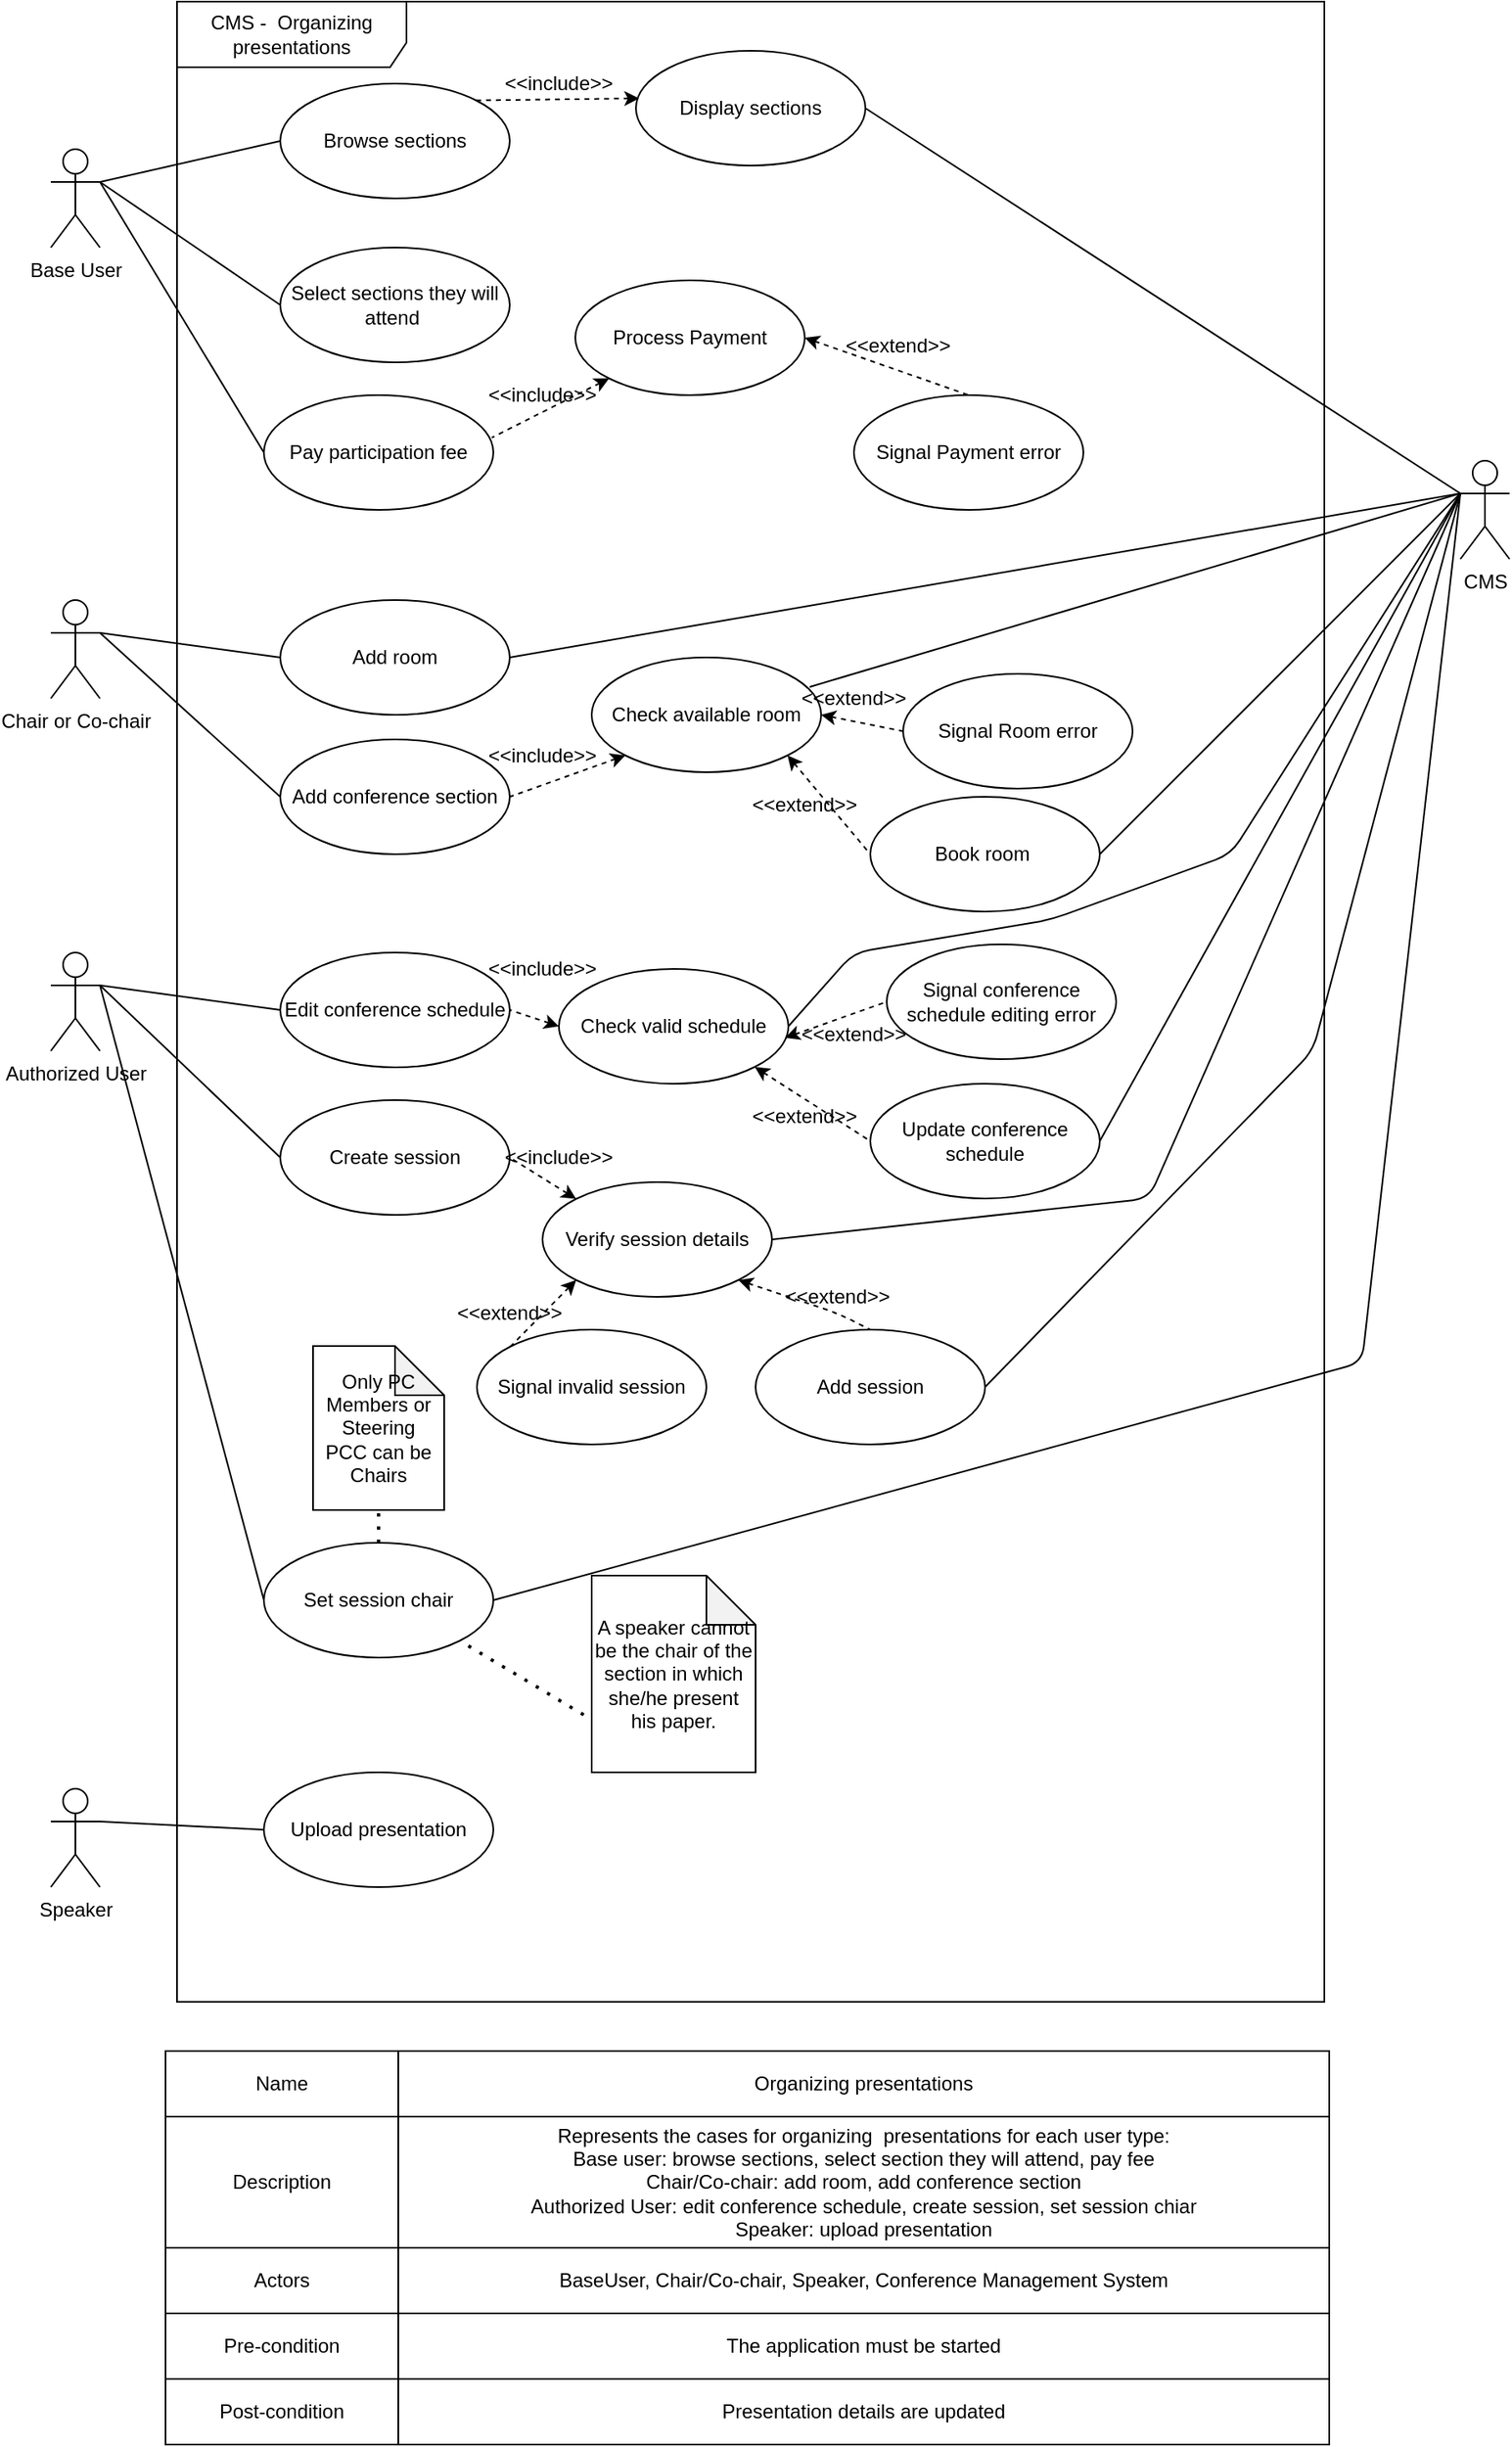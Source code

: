 <mxfile version="14.5.3" type="google"><diagram id="MR4UjKJfn12MCVjuTp6q" name="Page-1"><mxGraphModel dx="946" dy="645" grid="1" gridSize="10" guides="1" tooltips="1" connect="1" arrows="1" fold="1" page="1" pageScale="1" pageWidth="827" pageHeight="1169" math="0" shadow="0"><root><mxCell id="0"/><mxCell id="1" parent="0"/><mxCell id="hWDot5E9inQZJ0kTRJne-2" value="CMS - &amp;nbsp;Organizing presentations" style="shape=umlFrame;whiteSpace=wrap;html=1;width=140;height=40;" parent="1" vertex="1"><mxGeometry x="127" y="220" width="700" height="1220" as="geometry"/></mxCell><mxCell id="hWDot5E9inQZJ0kTRJne-3" value="Base User" style="shape=umlActor;verticalLabelPosition=bottom;verticalAlign=top;html=1;" parent="1" vertex="1"><mxGeometry x="50" y="310" width="30" height="60" as="geometry"/></mxCell><mxCell id="hWDot5E9inQZJ0kTRJne-4" value="Chair or Co-chair" style="shape=umlActor;verticalLabelPosition=bottom;verticalAlign=top;html=1;" parent="1" vertex="1"><mxGeometry x="50" y="585" width="30" height="60" as="geometry"/></mxCell><mxCell id="hWDot5E9inQZJ0kTRJne-5" value="Authorized User" style="shape=umlActor;verticalLabelPosition=bottom;verticalAlign=top;html=1;" parent="1" vertex="1"><mxGeometry x="50" y="800" width="30" height="60" as="geometry"/></mxCell><mxCell id="hWDot5E9inQZJ0kTRJne-6" value="Speaker" style="shape=umlActor;verticalLabelPosition=bottom;verticalAlign=top;html=1;" parent="1" vertex="1"><mxGeometry x="50" y="1310" width="30" height="60" as="geometry"/></mxCell><mxCell id="hWDot5E9inQZJ0kTRJne-7" value="Browse sections" style="ellipse;whiteSpace=wrap;html=1;" parent="1" vertex="1"><mxGeometry x="190" y="270" width="140" height="70" as="geometry"/></mxCell><mxCell id="hWDot5E9inQZJ0kTRJne-9" value="Select sections they will attend&amp;nbsp;" style="ellipse;whiteSpace=wrap;html=1;" parent="1" vertex="1"><mxGeometry x="190" y="370" width="140" height="70" as="geometry"/></mxCell><mxCell id="hWDot5E9inQZJ0kTRJne-11" value="Pay participation fee" style="ellipse;whiteSpace=wrap;html=1;" parent="1" vertex="1"><mxGeometry x="180" y="460" width="140" height="70" as="geometry"/></mxCell><mxCell id="hWDot5E9inQZJ0kTRJne-12" value="Add room" style="ellipse;whiteSpace=wrap;html=1;" parent="1" vertex="1"><mxGeometry x="190" y="585" width="140" height="70" as="geometry"/></mxCell><mxCell id="hWDot5E9inQZJ0kTRJne-13" value="Add conference section" style="ellipse;whiteSpace=wrap;html=1;" parent="1" vertex="1"><mxGeometry x="190" y="670" width="140" height="70" as="geometry"/></mxCell><mxCell id="hWDot5E9inQZJ0kTRJne-14" value="Edit conference schedule" style="ellipse;whiteSpace=wrap;html=1;" parent="1" vertex="1"><mxGeometry x="190" y="800" width="140" height="70" as="geometry"/></mxCell><mxCell id="hWDot5E9inQZJ0kTRJne-15" value="Create session" style="ellipse;whiteSpace=wrap;html=1;" parent="1" vertex="1"><mxGeometry x="190" y="890" width="140" height="70" as="geometry"/></mxCell><mxCell id="hWDot5E9inQZJ0kTRJne-16" value="Set session chair" style="ellipse;whiteSpace=wrap;html=1;" parent="1" vertex="1"><mxGeometry x="180" y="1160" width="140" height="70" as="geometry"/></mxCell><mxCell id="hWDot5E9inQZJ0kTRJne-17" value="Upload presentation" style="ellipse;whiteSpace=wrap;html=1;" parent="1" vertex="1"><mxGeometry x="180" y="1300" width="140" height="70" as="geometry"/></mxCell><mxCell id="hWDot5E9inQZJ0kTRJne-19" value="" style="endArrow=none;html=1;entryX=0;entryY=0.5;entryDx=0;entryDy=0;exitX=1;exitY=0.333;exitDx=0;exitDy=0;exitPerimeter=0;" parent="1" source="hWDot5E9inQZJ0kTRJne-3" target="hWDot5E9inQZJ0kTRJne-7" edge="1"><mxGeometry width="50" height="50" relative="1" as="geometry"><mxPoint x="120" y="370" as="sourcePoint"/><mxPoint x="170" y="320" as="targetPoint"/></mxGeometry></mxCell><mxCell id="hWDot5E9inQZJ0kTRJne-20" value="" style="endArrow=none;html=1;entryX=0;entryY=0.5;entryDx=0;entryDy=0;exitX=1;exitY=0.333;exitDx=0;exitDy=0;exitPerimeter=0;" parent="1" source="hWDot5E9inQZJ0kTRJne-3" target="hWDot5E9inQZJ0kTRJne-9" edge="1"><mxGeometry width="50" height="50" relative="1" as="geometry"><mxPoint x="370" y="540" as="sourcePoint"/><mxPoint x="420" y="490" as="targetPoint"/></mxGeometry></mxCell><mxCell id="hWDot5E9inQZJ0kTRJne-22" value="Process Payment" style="ellipse;whiteSpace=wrap;html=1;" parent="1" vertex="1"><mxGeometry x="370" y="390" width="140" height="70" as="geometry"/></mxCell><mxCell id="hWDot5E9inQZJ0kTRJne-23" value="Signal Payment error" style="ellipse;whiteSpace=wrap;html=1;" parent="1" vertex="1"><mxGeometry x="540" y="460" width="140" height="70" as="geometry"/></mxCell><mxCell id="hWDot5E9inQZJ0kTRJne-25" value="&amp;lt;&amp;lt;extend&amp;gt;&amp;gt;" style="text;html=1;strokeColor=none;fillColor=none;align=center;verticalAlign=middle;whiteSpace=wrap;rounded=0;" parent="1" vertex="1"><mxGeometry x="547" y="420" width="40" height="20" as="geometry"/></mxCell><mxCell id="hWDot5E9inQZJ0kTRJne-29" value="" style="endArrow=none;dashed=1;html=1;startArrow=classic;startFill=1;entryX=0.993;entryY=0.371;entryDx=0;entryDy=0;entryPerimeter=0;" parent="1" source="hWDot5E9inQZJ0kTRJne-22" target="hWDot5E9inQZJ0kTRJne-11" edge="1"><mxGeometry width="50" height="50" relative="1" as="geometry"><mxPoint x="360" y="450" as="sourcePoint"/><mxPoint x="510" y="430" as="targetPoint"/></mxGeometry></mxCell><mxCell id="hWDot5E9inQZJ0kTRJne-30" value="&amp;lt;&amp;lt;include&amp;gt;&amp;gt;" style="text;html=1;strokeColor=none;fillColor=none;align=center;verticalAlign=middle;whiteSpace=wrap;rounded=0;" parent="1" vertex="1"><mxGeometry x="330" y="450" width="40" height="20" as="geometry"/></mxCell><mxCell id="hWDot5E9inQZJ0kTRJne-32" value="" style="endArrow=none;dashed=1;html=1;startArrow=classic;startFill=1;entryX=0.5;entryY=0;entryDx=0;entryDy=0;exitX=1;exitY=0.5;exitDx=0;exitDy=0;" parent="1" source="hWDot5E9inQZJ0kTRJne-22" target="hWDot5E9inQZJ0kTRJne-23" edge="1"><mxGeometry width="50" height="50" relative="1" as="geometry"><mxPoint x="522.25" y="630" as="sourcePoint"/><mxPoint x="431.747" y="665.251" as="targetPoint"/></mxGeometry></mxCell><mxCell id="hWDot5E9inQZJ0kTRJne-33" value="CMS" style="shape=umlActor;verticalLabelPosition=bottom;verticalAlign=top;html=1;outlineConnect=0;" parent="1" vertex="1"><mxGeometry x="910" y="500" width="30" height="60" as="geometry"/></mxCell><mxCell id="hWDot5E9inQZJ0kTRJne-34" value="Display sections" style="ellipse;whiteSpace=wrap;html=1;" parent="1" vertex="1"><mxGeometry x="407" y="250" width="140" height="70" as="geometry"/></mxCell><mxCell id="hWDot5E9inQZJ0kTRJne-35" value="" style="endArrow=none;html=1;entryX=0;entryY=0.333;entryDx=0;entryDy=0;exitX=1;exitY=0.5;exitDx=0;exitDy=0;entryPerimeter=0;" parent="1" source="hWDot5E9inQZJ0kTRJne-34" target="hWDot5E9inQZJ0kTRJne-33" edge="1"><mxGeometry width="50" height="50" relative="1" as="geometry"><mxPoint x="650" y="335" as="sourcePoint"/><mxPoint x="760" y="310" as="targetPoint"/></mxGeometry></mxCell><mxCell id="hWDot5E9inQZJ0kTRJne-41" value="" style="endArrow=none;html=1;entryX=0;entryY=0.5;entryDx=0;entryDy=0;exitX=1;exitY=0.333;exitDx=0;exitDy=0;exitPerimeter=0;" parent="1" source="hWDot5E9inQZJ0kTRJne-3" target="hWDot5E9inQZJ0kTRJne-11" edge="1"><mxGeometry width="50" height="50" relative="1" as="geometry"><mxPoint x="90" y="340" as="sourcePoint"/><mxPoint x="200" y="415" as="targetPoint"/></mxGeometry></mxCell><mxCell id="hWDot5E9inQZJ0kTRJne-42" value="" style="endArrow=none;dashed=1;html=1;startArrow=classic;startFill=1;entryX=1;entryY=0;entryDx=0;entryDy=0;exitX=0.014;exitY=0.414;exitDx=0;exitDy=0;exitPerimeter=0;" parent="1" source="hWDot5E9inQZJ0kTRJne-34" target="hWDot5E9inQZJ0kTRJne-7" edge="1"><mxGeometry width="50" height="50" relative="1" as="geometry"><mxPoint x="401.483" y="266.889" as="sourcePoint"/><mxPoint x="330" y="303.11" as="targetPoint"/></mxGeometry></mxCell><mxCell id="hWDot5E9inQZJ0kTRJne-43" value="&amp;lt;&amp;lt;include&amp;gt;&amp;gt;" style="text;html=1;strokeColor=none;fillColor=none;align=center;verticalAlign=middle;whiteSpace=wrap;rounded=0;" parent="1" vertex="1"><mxGeometry x="340" y="260" width="40" height="20" as="geometry"/></mxCell><mxCell id="hWDot5E9inQZJ0kTRJne-44" value="" style="endArrow=none;html=1;exitX=0;exitY=0.333;exitDx=0;exitDy=0;exitPerimeter=0;entryX=1;entryY=0.5;entryDx=0;entryDy=0;" parent="1" source="hWDot5E9inQZJ0kTRJne-33" target="hWDot5E9inQZJ0kTRJne-12" edge="1"><mxGeometry width="50" height="50" relative="1" as="geometry"><mxPoint x="570" y="610" as="sourcePoint"/><mxPoint x="470" y="600" as="targetPoint"/></mxGeometry></mxCell><mxCell id="hWDot5E9inQZJ0kTRJne-45" value="" style="endArrow=none;html=1;exitX=0;exitY=0.5;exitDx=0;exitDy=0;entryX=1;entryY=0.333;entryDx=0;entryDy=0;entryPerimeter=0;" parent="1" source="hWDot5E9inQZJ0kTRJne-12" target="hWDot5E9inQZJ0kTRJne-4" edge="1"><mxGeometry width="50" height="50" relative="1" as="geometry"><mxPoint x="920" y="530" as="sourcePoint"/><mxPoint x="340" y="630" as="targetPoint"/></mxGeometry></mxCell><mxCell id="hWDot5E9inQZJ0kTRJne-46" value="" style="endArrow=none;html=1;exitX=0;exitY=0.5;exitDx=0;exitDy=0;entryX=1;entryY=0.333;entryDx=0;entryDy=0;entryPerimeter=0;" parent="1" source="hWDot5E9inQZJ0kTRJne-13" target="hWDot5E9inQZJ0kTRJne-4" edge="1"><mxGeometry width="50" height="50" relative="1" as="geometry"><mxPoint x="200" y="630" as="sourcePoint"/><mxPoint x="90" y="615" as="targetPoint"/></mxGeometry></mxCell><mxCell id="hWDot5E9inQZJ0kTRJne-47" value="" style="endArrow=none;html=1;exitX=0;exitY=0.333;exitDx=0;exitDy=0;exitPerimeter=0;entryX=0.95;entryY=0.257;entryDx=0;entryDy=0;entryPerimeter=0;" parent="1" source="hWDot5E9inQZJ0kTRJne-33" target="hWDot5E9inQZJ0kTRJne-53" edge="1"><mxGeometry width="50" height="50" relative="1" as="geometry"><mxPoint x="540" y="730" as="sourcePoint"/><mxPoint x="530" y="640" as="targetPoint"/></mxGeometry></mxCell><mxCell id="hWDot5E9inQZJ0kTRJne-48" value="" style="endArrow=none;html=1;entryX=0;entryY=0.5;entryDx=0;entryDy=0;exitX=1;exitY=0.333;exitDx=0;exitDy=0;exitPerimeter=0;" parent="1" source="hWDot5E9inQZJ0kTRJne-5" target="hWDot5E9inQZJ0kTRJne-14" edge="1"><mxGeometry width="50" height="50" relative="1" as="geometry"><mxPoint x="130" y="850" as="sourcePoint"/><mxPoint x="180" y="800" as="targetPoint"/></mxGeometry></mxCell><mxCell id="hWDot5E9inQZJ0kTRJne-49" value="" style="endArrow=none;html=1;entryX=0;entryY=0.5;entryDx=0;entryDy=0;" parent="1" target="hWDot5E9inQZJ0kTRJne-15" edge="1"><mxGeometry width="50" height="50" relative="1" as="geometry"><mxPoint x="80" y="820" as="sourcePoint"/><mxPoint x="530" y="780" as="targetPoint"/></mxGeometry></mxCell><mxCell id="hWDot5E9inQZJ0kTRJne-53" value="Check available room" style="ellipse;whiteSpace=wrap;html=1;" parent="1" vertex="1"><mxGeometry x="380" y="620" width="140" height="70" as="geometry"/></mxCell><mxCell id="hWDot5E9inQZJ0kTRJne-55" value="&amp;lt;&amp;lt;include&amp;gt;&amp;gt;" style="text;html=1;strokeColor=none;fillColor=none;align=center;verticalAlign=middle;whiteSpace=wrap;rounded=0;" parent="1" vertex="1"><mxGeometry x="330" y="670" width="40" height="20" as="geometry"/></mxCell><mxCell id="hWDot5E9inQZJ0kTRJne-56" value="" style="endArrow=none;dashed=1;html=1;startArrow=classic;startFill=1;entryX=1;entryY=0.5;entryDx=0;entryDy=0;exitX=0;exitY=1;exitDx=0;exitDy=0;" parent="1" source="hWDot5E9inQZJ0kTRJne-53" target="hWDot5E9inQZJ0kTRJne-13" edge="1"><mxGeometry width="50" height="50" relative="1" as="geometry"><mxPoint x="395.743" y="703.779" as="sourcePoint"/><mxPoint x="324.26" y="740" as="targetPoint"/></mxGeometry></mxCell><mxCell id="hWDot5E9inQZJ0kTRJne-57" value="Signal Room error" style="ellipse;whiteSpace=wrap;html=1;" parent="1" vertex="1"><mxGeometry x="570" y="630" width="140" height="70" as="geometry"/></mxCell><mxCell id="hWDot5E9inQZJ0kTRJne-58" value="&amp;lt;&amp;lt;extend&amp;gt;&amp;gt;" style="text;html=1;strokeColor=none;fillColor=none;align=center;verticalAlign=middle;whiteSpace=wrap;rounded=0;" parent="1" vertex="1"><mxGeometry x="520" y="635" width="40" height="20" as="geometry"/></mxCell><mxCell id="hWDot5E9inQZJ0kTRJne-59" value="" style="endArrow=none;dashed=1;html=1;startArrow=classic;startFill=1;entryX=0;entryY=0.5;entryDx=0;entryDy=0;exitX=1;exitY=0.5;exitDx=0;exitDy=0;" parent="1" source="hWDot5E9inQZJ0kTRJne-53" target="hWDot5E9inQZJ0kTRJne-57" edge="1"><mxGeometry width="50" height="50" relative="1" as="geometry"><mxPoint x="540" y="655" as="sourcePoint"/><mxPoint x="640" y="690" as="targetPoint"/></mxGeometry></mxCell><mxCell id="hWDot5E9inQZJ0kTRJne-60" value="Book room&amp;nbsp;" style="ellipse;whiteSpace=wrap;html=1;" parent="1" vertex="1"><mxGeometry x="550" y="705" width="140" height="70" as="geometry"/></mxCell><mxCell id="hWDot5E9inQZJ0kTRJne-61" value="" style="endArrow=none;dashed=1;html=1;startArrow=classic;startFill=1;entryX=0;entryY=0.5;entryDx=0;entryDy=0;exitX=1;exitY=1;exitDx=0;exitDy=0;" parent="1" source="hWDot5E9inQZJ0kTRJne-53" target="hWDot5E9inQZJ0kTRJne-60" edge="1"><mxGeometry width="50" height="50" relative="1" as="geometry"><mxPoint x="560.503" y="704.999" as="sourcePoint"/><mxPoint x="490" y="730.25" as="targetPoint"/></mxGeometry></mxCell><mxCell id="hWDot5E9inQZJ0kTRJne-62" value="&amp;lt;&amp;lt;extend&amp;gt;&amp;gt;" style="text;html=1;strokeColor=none;fillColor=none;align=center;verticalAlign=middle;whiteSpace=wrap;rounded=0;" parent="1" vertex="1"><mxGeometry x="490" y="700" width="40" height="20" as="geometry"/></mxCell><mxCell id="hWDot5E9inQZJ0kTRJne-63" value="" style="endArrow=none;html=1;entryX=0;entryY=0.333;entryDx=0;entryDy=0;entryPerimeter=0;exitX=1;exitY=0.5;exitDx=0;exitDy=0;" parent="1" source="hWDot5E9inQZJ0kTRJne-60" target="hWDot5E9inQZJ0kTRJne-33" edge="1"><mxGeometry width="50" height="50" relative="1" as="geometry"><mxPoint x="840" y="610" as="sourcePoint"/><mxPoint x="890" y="560" as="targetPoint"/></mxGeometry></mxCell><mxCell id="hWDot5E9inQZJ0kTRJne-65" value="Check valid schedule" style="ellipse;whiteSpace=wrap;html=1;" parent="1" vertex="1"><mxGeometry x="360" y="810" width="140" height="70" as="geometry"/></mxCell><mxCell id="hWDot5E9inQZJ0kTRJne-66" value="Signal conference schedule editing error" style="ellipse;whiteSpace=wrap;html=1;" parent="1" vertex="1"><mxGeometry x="560" y="795" width="140" height="70" as="geometry"/></mxCell><mxCell id="hWDot5E9inQZJ0kTRJne-68" value="Update conference schedule" style="ellipse;whiteSpace=wrap;html=1;" parent="1" vertex="1"><mxGeometry x="550" y="880" width="140" height="70" as="geometry"/></mxCell><mxCell id="hWDot5E9inQZJ0kTRJne-69" value="" style="endArrow=none;dashed=1;html=1;startArrow=classic;startFill=1;entryX=1;entryY=0.5;entryDx=0;entryDy=0;exitX=0;exitY=0.5;exitDx=0;exitDy=0;" parent="1" source="hWDot5E9inQZJ0kTRJne-65" target="hWDot5E9inQZJ0kTRJne-14" edge="1"><mxGeometry width="50" height="50" relative="1" as="geometry"><mxPoint x="390.503" y="749.749" as="sourcePoint"/><mxPoint x="320" y="775" as="targetPoint"/></mxGeometry></mxCell><mxCell id="hWDot5E9inQZJ0kTRJne-70" value="&amp;lt;&amp;lt;include&amp;gt;&amp;gt;" style="text;html=1;strokeColor=none;fillColor=none;align=center;verticalAlign=middle;whiteSpace=wrap;rounded=0;" parent="1" vertex="1"><mxGeometry x="330" y="800" width="40" height="20" as="geometry"/></mxCell><mxCell id="hWDot5E9inQZJ0kTRJne-71" value="" style="endArrow=none;html=1;exitX=1;exitY=0.5;exitDx=0;exitDy=0;" parent="1" source="hWDot5E9inQZJ0kTRJne-65" edge="1"><mxGeometry width="50" height="50" relative="1" as="geometry"><mxPoint x="700" y="750" as="sourcePoint"/><mxPoint x="910" y="520" as="targetPoint"/><Array as="points"><mxPoint x="540" y="800"/><mxPoint x="660" y="780"/><mxPoint x="770" y="740"/></Array></mxGeometry></mxCell><mxCell id="hWDot5E9inQZJ0kTRJne-72" value="" style="endArrow=none;dashed=1;html=1;startArrow=classic;startFill=1;entryX=0;entryY=0.5;entryDx=0;entryDy=0;exitX=0.986;exitY=0.6;exitDx=0;exitDy=0;exitPerimeter=0;" parent="1" source="hWDot5E9inQZJ0kTRJne-65" target="hWDot5E9inQZJ0kTRJne-66" edge="1"><mxGeometry width="50" height="50" relative="1" as="geometry"><mxPoint x="480" y="910" as="sourcePoint"/><mxPoint x="507" y="920" as="targetPoint"/><Array as="points"/></mxGeometry></mxCell><mxCell id="hWDot5E9inQZJ0kTRJne-73" value="&amp;lt;&amp;lt;extend&amp;gt;&amp;gt;" style="text;html=1;strokeColor=none;fillColor=none;align=center;verticalAlign=middle;whiteSpace=wrap;rounded=0;" parent="1" vertex="1"><mxGeometry x="520" y="840" width="40" height="20" as="geometry"/></mxCell><mxCell id="hWDot5E9inQZJ0kTRJne-75" value="" style="endArrow=none;dashed=1;html=1;startArrow=classic;startFill=1;entryX=0;entryY=0.5;entryDx=0;entryDy=0;exitX=1;exitY=1;exitDx=0;exitDy=0;" parent="1" source="hWDot5E9inQZJ0kTRJne-65" target="hWDot5E9inQZJ0kTRJne-68" edge="1"><mxGeometry width="50" height="50" relative="1" as="geometry"><mxPoint x="470.0" y="926" as="sourcePoint"/><mxPoint x="531.96" y="904" as="targetPoint"/><Array as="points"/></mxGeometry></mxCell><mxCell id="hWDot5E9inQZJ0kTRJne-76" value="&amp;lt;&amp;lt;extend&amp;gt;&amp;gt;" style="text;html=1;strokeColor=none;fillColor=none;align=center;verticalAlign=middle;whiteSpace=wrap;rounded=0;" parent="1" vertex="1"><mxGeometry x="490" y="890" width="40" height="20" as="geometry"/></mxCell><mxCell id="hWDot5E9inQZJ0kTRJne-77" value="" style="endArrow=none;html=1;entryX=0;entryY=0.333;entryDx=0;entryDy=0;entryPerimeter=0;exitX=1;exitY=0.5;exitDx=0;exitDy=0;" parent="1" source="hWDot5E9inQZJ0kTRJne-68" target="hWDot5E9inQZJ0kTRJne-33" edge="1"><mxGeometry width="50" height="50" relative="1" as="geometry"><mxPoint x="710" y="850" as="sourcePoint"/><mxPoint x="930" y="630" as="targetPoint"/></mxGeometry></mxCell><mxCell id="hWDot5E9inQZJ0kTRJne-78" value="" style="endArrow=none;html=1;entryX=1;entryY=0.333;entryDx=0;entryDy=0;entryPerimeter=0;exitX=0;exitY=0.5;exitDx=0;exitDy=0;" parent="1" source="hWDot5E9inQZJ0kTRJne-16" target="hWDot5E9inQZJ0kTRJne-5" edge="1"><mxGeometry width="50" height="50" relative="1" as="geometry"><mxPoint x="150" y="1020" as="sourcePoint"/><mxPoint x="200" y="970" as="targetPoint"/></mxGeometry></mxCell><mxCell id="hWDot5E9inQZJ0kTRJne-79" value="Verify session details" style="ellipse;whiteSpace=wrap;html=1;" parent="1" vertex="1"><mxGeometry x="350" y="940" width="140" height="70" as="geometry"/></mxCell><mxCell id="hWDot5E9inQZJ0kTRJne-80" value="Signal invalid session" style="ellipse;whiteSpace=wrap;html=1;" parent="1" vertex="1"><mxGeometry x="310" y="1030" width="140" height="70" as="geometry"/></mxCell><mxCell id="hWDot5E9inQZJ0kTRJne-83" value="" style="endArrow=none;dashed=1;html=1;startArrow=classic;startFill=1;entryX=1;entryY=0.5;entryDx=0;entryDy=0;exitX=0;exitY=0;exitDx=0;exitDy=0;" parent="1" source="hWDot5E9inQZJ0kTRJne-79" target="hWDot5E9inQZJ0kTRJne-15" edge="1"><mxGeometry width="50" height="50" relative="1" as="geometry"><mxPoint x="350" y="980" as="sourcePoint"/><mxPoint x="320" y="970" as="targetPoint"/><Array as="points"/></mxGeometry></mxCell><mxCell id="hWDot5E9inQZJ0kTRJne-84" value="&amp;lt;&amp;lt;include&amp;gt;&amp;gt;" style="text;html=1;strokeColor=none;fillColor=none;align=center;verticalAlign=middle;whiteSpace=wrap;rounded=0;" parent="1" vertex="1"><mxGeometry x="340" y="915" width="40" height="20" as="geometry"/></mxCell><mxCell id="hWDot5E9inQZJ0kTRJne-85" value="" style="endArrow=none;html=1;exitX=1;exitY=0.5;exitDx=0;exitDy=0;entryX=0;entryY=0.333;entryDx=0;entryDy=0;entryPerimeter=0;" parent="1" source="hWDot5E9inQZJ0kTRJne-79" target="hWDot5E9inQZJ0kTRJne-33" edge="1"><mxGeometry width="50" height="50" relative="1" as="geometry"><mxPoint x="750" y="990" as="sourcePoint"/><mxPoint x="910" y="790" as="targetPoint"/><Array as="points"><mxPoint x="720" y="950"/></Array></mxGeometry></mxCell><mxCell id="hWDot5E9inQZJ0kTRJne-86" value="" style="endArrow=none;dashed=1;html=1;startArrow=classic;startFill=1;entryX=0;entryY=0;entryDx=0;entryDy=0;exitX=0;exitY=1;exitDx=0;exitDy=0;" parent="1" source="hWDot5E9inQZJ0kTRJne-79" target="hWDot5E9inQZJ0kTRJne-80" edge="1"><mxGeometry width="50" height="50" relative="1" as="geometry"><mxPoint x="459.497" y="1069.999" as="sourcePoint"/><mxPoint x="530" y="1115.25" as="targetPoint"/><Array as="points"/></mxGeometry></mxCell><mxCell id="hWDot5E9inQZJ0kTRJne-87" value="&amp;lt;&amp;lt;extend&amp;gt;&amp;gt;" style="text;html=1;strokeColor=none;fillColor=none;align=center;verticalAlign=middle;whiteSpace=wrap;rounded=0;" parent="1" vertex="1"><mxGeometry x="310" y="1010" width="40" height="20" as="geometry"/></mxCell><mxCell id="hWDot5E9inQZJ0kTRJne-89" value="Add session" style="ellipse;whiteSpace=wrap;html=1;" parent="1" vertex="1"><mxGeometry x="480" y="1030" width="140" height="70" as="geometry"/></mxCell><mxCell id="hWDot5E9inQZJ0kTRJne-91" value="" style="endArrow=none;dashed=1;html=1;startArrow=classic;startFill=1;entryX=0.5;entryY=0;entryDx=0;entryDy=0;exitX=1;exitY=1;exitDx=0;exitDy=0;" parent="1" source="hWDot5E9inQZJ0kTRJne-79" target="hWDot5E9inQZJ0kTRJne-89" edge="1"><mxGeometry width="50" height="50" relative="1" as="geometry"><mxPoint x="390.503" y="970.251" as="sourcePoint"/><mxPoint x="350" y="945" as="targetPoint"/><Array as="points"><mxPoint x="530" y="1020"/></Array></mxGeometry></mxCell><mxCell id="hWDot5E9inQZJ0kTRJne-93" value="" style="endArrow=none;html=1;exitX=1;exitY=0.5;exitDx=0;exitDy=0;" parent="1" source="hWDot5E9inQZJ0kTRJne-89" edge="1"><mxGeometry width="50" height="50" relative="1" as="geometry"><mxPoint x="700" y="925" as="sourcePoint"/><mxPoint x="910" y="520" as="targetPoint"/><Array as="points"><mxPoint x="820" y="860"/></Array></mxGeometry></mxCell><mxCell id="hWDot5E9inQZJ0kTRJne-94" value="&amp;lt;&amp;lt;extend&amp;gt;&amp;gt;" style="text;html=1;strokeColor=none;fillColor=none;align=center;verticalAlign=middle;whiteSpace=wrap;rounded=0;" parent="1" vertex="1"><mxGeometry x="510" y="1000" width="40" height="20" as="geometry"/></mxCell><mxCell id="hWDot5E9inQZJ0kTRJne-95" value="&lt;div&gt;Only PC Members or Steering&lt;/div&gt;&lt;div&gt;PCC can be Chairs&lt;/div&gt;" style="shape=note;whiteSpace=wrap;html=1;backgroundOutline=1;darkOpacity=0.05;" parent="1" vertex="1"><mxGeometry x="210" y="1040" width="80" height="100" as="geometry"/></mxCell><mxCell id="hWDot5E9inQZJ0kTRJne-96" value="" style="endArrow=none;html=1;entryX=1;entryY=0.5;entryDx=0;entryDy=0;exitX=0;exitY=0.333;exitDx=0;exitDy=0;exitPerimeter=0;" parent="1" source="hWDot5E9inQZJ0kTRJne-33" target="hWDot5E9inQZJ0kTRJne-16" edge="1"><mxGeometry width="50" height="50" relative="1" as="geometry"><mxPoint x="910" y="970" as="sourcePoint"/><mxPoint x="341.5" y="1207.99" as="targetPoint"/><Array as="points"><mxPoint x="850" y="1050"/></Array></mxGeometry></mxCell><mxCell id="hWDot5E9inQZJ0kTRJne-97" value="" style="endArrow=none;dashed=1;html=1;dashPattern=1 3;strokeWidth=2;exitX=0.5;exitY=0;exitDx=0;exitDy=0;entryX=0.5;entryY=1;entryDx=0;entryDy=0;entryPerimeter=0;" parent="1" source="hWDot5E9inQZJ0kTRJne-16" target="hWDot5E9inQZJ0kTRJne-95" edge="1"><mxGeometry width="50" height="50" relative="1" as="geometry"><mxPoint x="210" y="1200" as="sourcePoint"/><mxPoint x="260" y="1150" as="targetPoint"/></mxGeometry></mxCell><mxCell id="hWDot5E9inQZJ0kTRJne-98" value="" style="endArrow=none;html=1;exitX=1;exitY=0.333;exitDx=0;exitDy=0;exitPerimeter=0;entryX=0;entryY=0.5;entryDx=0;entryDy=0;" parent="1" source="hWDot5E9inQZJ0kTRJne-6" target="hWDot5E9inQZJ0kTRJne-17" edge="1"><mxGeometry width="50" height="50" relative="1" as="geometry"><mxPoint x="480" y="1330" as="sourcePoint"/><mxPoint x="530" y="1280" as="targetPoint"/></mxGeometry></mxCell><mxCell id="hWDot5E9inQZJ0kTRJne-100" value="" style="endArrow=none;dashed=1;html=1;dashPattern=1 3;strokeWidth=2;entryX=1;entryY=1;entryDx=0;entryDy=0;exitX=0.02;exitY=0.742;exitDx=0;exitDy=0;exitPerimeter=0;" parent="1" source="hWDot5E9inQZJ0kTRJne-101" target="hWDot5E9inQZJ0kTRJne-16" edge="1"><mxGeometry width="50" height="50" relative="1" as="geometry"><mxPoint x="379" y="1240" as="sourcePoint"/><mxPoint x="520" y="1250" as="targetPoint"/></mxGeometry></mxCell><mxCell id="hWDot5E9inQZJ0kTRJne-101" value="&lt;div&gt;A speaker cannot be the chair of the section in which&lt;/div&gt;&lt;div&gt;she/he present his paper.&lt;/div&gt;" style="shape=note;whiteSpace=wrap;html=1;backgroundOutline=1;darkOpacity=0.05;" parent="1" vertex="1"><mxGeometry x="380" y="1180" width="100" height="120" as="geometry"/></mxCell><mxCell id="zy7IukjGbyL9bshMt6Eu-1" value="" style="shape=table;html=1;whiteSpace=wrap;startSize=0;container=1;collapsible=0;childLayout=tableLayout;" vertex="1" parent="1"><mxGeometry x="120" y="1470" width="710" height="240" as="geometry"/></mxCell><mxCell id="zy7IukjGbyL9bshMt6Eu-2" value="" style="shape=partialRectangle;html=1;whiteSpace=wrap;collapsible=0;dropTarget=0;pointerEvents=0;fillColor=none;top=0;left=0;bottom=0;right=0;points=[[0,0.5],[1,0.5]];portConstraint=eastwest;" vertex="1" parent="zy7IukjGbyL9bshMt6Eu-1"><mxGeometry width="710" height="40" as="geometry"/></mxCell><mxCell id="zy7IukjGbyL9bshMt6Eu-3" value="Name" style="shape=partialRectangle;html=1;whiteSpace=wrap;connectable=0;overflow=hidden;fillColor=none;top=0;left=0;bottom=0;right=0;" vertex="1" parent="zy7IukjGbyL9bshMt6Eu-2"><mxGeometry width="142" height="40" as="geometry"/></mxCell><mxCell id="zy7IukjGbyL9bshMt6Eu-4" value="Organizing presentations" style="shape=partialRectangle;html=1;whiteSpace=wrap;connectable=0;overflow=hidden;fillColor=none;top=0;left=0;bottom=0;right=0;" vertex="1" parent="zy7IukjGbyL9bshMt6Eu-2"><mxGeometry x="142" width="568" height="40" as="geometry"/></mxCell><mxCell id="zy7IukjGbyL9bshMt6Eu-5" value="" style="shape=partialRectangle;html=1;whiteSpace=wrap;collapsible=0;dropTarget=0;pointerEvents=0;fillColor=none;top=0;left=0;bottom=0;right=0;points=[[0,0.5],[1,0.5]];portConstraint=eastwest;" vertex="1" parent="zy7IukjGbyL9bshMt6Eu-1"><mxGeometry y="40" width="710" height="80" as="geometry"/></mxCell><mxCell id="zy7IukjGbyL9bshMt6Eu-6" value="Description" style="shape=partialRectangle;html=1;whiteSpace=wrap;connectable=0;overflow=hidden;fillColor=none;top=0;left=0;bottom=0;right=0;" vertex="1" parent="zy7IukjGbyL9bshMt6Eu-5"><mxGeometry width="142" height="80" as="geometry"/></mxCell><mxCell id="zy7IukjGbyL9bshMt6Eu-7" value="Represents the cases for organizing &amp;nbsp;presentations for each user type:&lt;br&gt;Base user: browse sections, select section they will attend, pay fee&lt;br&gt;Chair/Co-chair: add room, add conference section&lt;br&gt;Authorized User: edit conference schedule, create session, set session chiar&lt;br&gt;Speaker: upload presentation" style="shape=partialRectangle;html=1;whiteSpace=wrap;connectable=0;overflow=hidden;fillColor=none;top=0;left=0;bottom=0;right=0;" vertex="1" parent="zy7IukjGbyL9bshMt6Eu-5"><mxGeometry x="142" width="568" height="80" as="geometry"/></mxCell><mxCell id="zy7IukjGbyL9bshMt6Eu-8" value="" style="shape=partialRectangle;html=1;whiteSpace=wrap;collapsible=0;dropTarget=0;pointerEvents=0;fillColor=none;top=0;left=0;bottom=0;right=0;points=[[0,0.5],[1,0.5]];portConstraint=eastwest;" vertex="1" parent="zy7IukjGbyL9bshMt6Eu-1"><mxGeometry y="120" width="710" height="40" as="geometry"/></mxCell><mxCell id="zy7IukjGbyL9bshMt6Eu-9" value="Actors" style="shape=partialRectangle;html=1;whiteSpace=wrap;connectable=0;overflow=hidden;fillColor=none;top=0;left=0;bottom=0;right=0;" vertex="1" parent="zy7IukjGbyL9bshMt6Eu-8"><mxGeometry width="142" height="40" as="geometry"/></mxCell><mxCell id="zy7IukjGbyL9bshMt6Eu-10" value="BaseUser, Chair/Co-chair, Speaker, Conference Management System" style="shape=partialRectangle;html=1;whiteSpace=wrap;connectable=0;overflow=hidden;fillColor=none;top=0;left=0;bottom=0;right=0;" vertex="1" parent="zy7IukjGbyL9bshMt6Eu-8"><mxGeometry x="142" width="568" height="40" as="geometry"/></mxCell><mxCell id="zy7IukjGbyL9bshMt6Eu-11" value="" style="shape=partialRectangle;html=1;whiteSpace=wrap;collapsible=0;dropTarget=0;pointerEvents=0;fillColor=none;top=0;left=0;bottom=0;right=0;points=[[0,0.5],[1,0.5]];portConstraint=eastwest;" vertex="1" parent="zy7IukjGbyL9bshMt6Eu-1"><mxGeometry y="160" width="710" height="40" as="geometry"/></mxCell><mxCell id="zy7IukjGbyL9bshMt6Eu-12" value="Pre-condition" style="shape=partialRectangle;html=1;whiteSpace=wrap;connectable=0;overflow=hidden;fillColor=none;top=0;left=0;bottom=0;right=0;" vertex="1" parent="zy7IukjGbyL9bshMt6Eu-11"><mxGeometry width="142" height="40" as="geometry"/></mxCell><mxCell id="zy7IukjGbyL9bshMt6Eu-13" value="The application must be started" style="shape=partialRectangle;html=1;whiteSpace=wrap;connectable=0;overflow=hidden;fillColor=none;top=0;left=0;bottom=0;right=0;" vertex="1" parent="zy7IukjGbyL9bshMt6Eu-11"><mxGeometry x="142" width="568" height="40" as="geometry"/></mxCell><mxCell id="zy7IukjGbyL9bshMt6Eu-14" value="" style="shape=partialRectangle;html=1;whiteSpace=wrap;collapsible=0;dropTarget=0;pointerEvents=0;fillColor=none;top=0;left=0;bottom=0;right=0;points=[[0,0.5],[1,0.5]];portConstraint=eastwest;" vertex="1" parent="zy7IukjGbyL9bshMt6Eu-1"><mxGeometry y="200" width="710" height="40" as="geometry"/></mxCell><mxCell id="zy7IukjGbyL9bshMt6Eu-15" value="Post-condition" style="shape=partialRectangle;html=1;whiteSpace=wrap;connectable=0;overflow=hidden;fillColor=none;top=0;left=0;bottom=0;right=0;" vertex="1" parent="zy7IukjGbyL9bshMt6Eu-14"><mxGeometry width="142" height="40" as="geometry"/></mxCell><mxCell id="zy7IukjGbyL9bshMt6Eu-16" value="Presentation details are updated" style="shape=partialRectangle;html=1;whiteSpace=wrap;connectable=0;overflow=hidden;fillColor=none;top=0;left=0;bottom=0;right=0;" vertex="1" parent="zy7IukjGbyL9bshMt6Eu-14"><mxGeometry x="142" width="568" height="40" as="geometry"/></mxCell></root></mxGraphModel></diagram></mxfile>